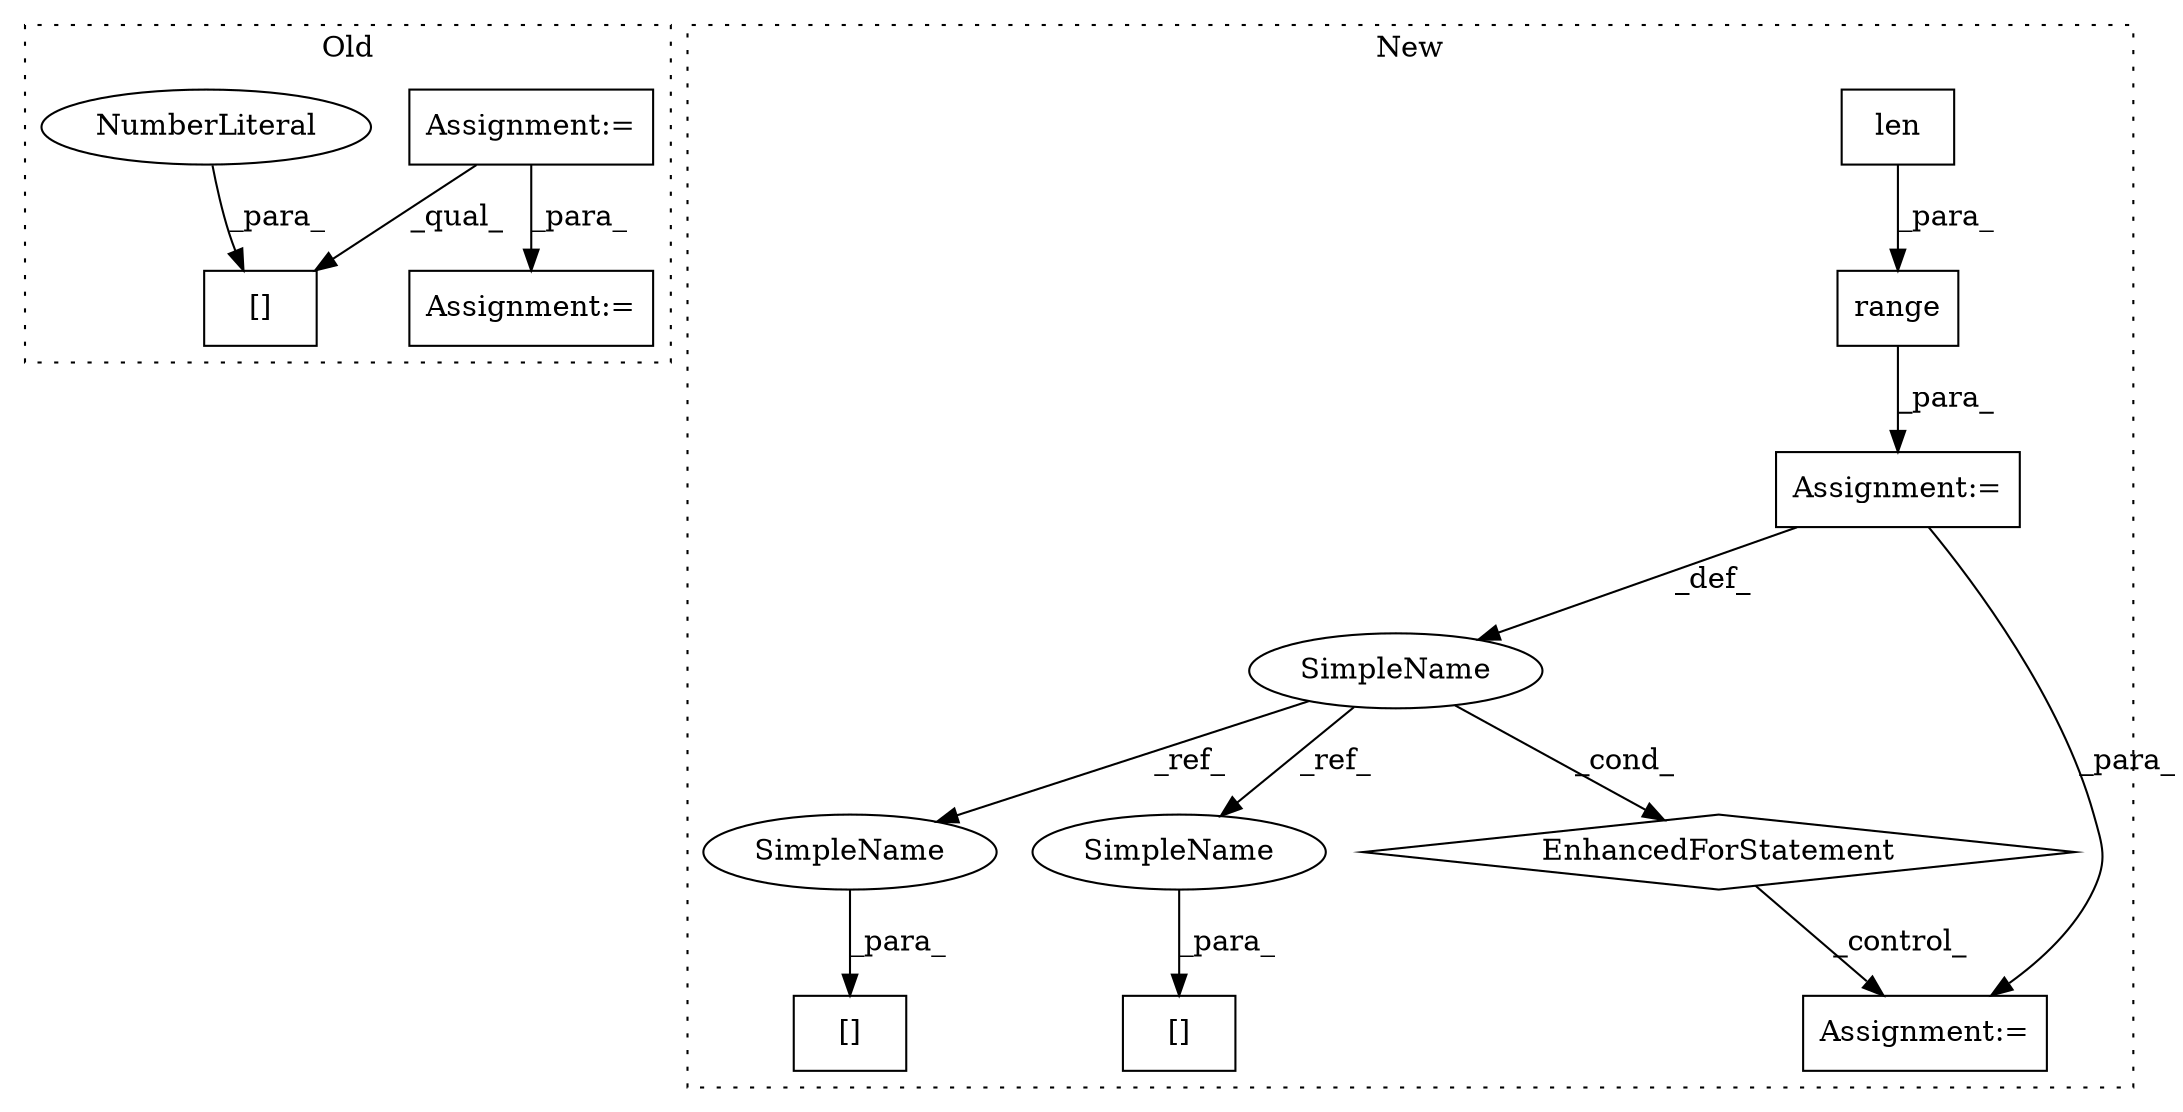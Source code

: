 digraph G {
subgraph cluster0 {
1 [label="[]" a="2" s="778,784" l="5,1" shape="box"];
10 [label="Assignment:=" a="7" s="548" l="9" shape="box"];
11 [label="Assignment:=" a="7" s="776" l="1" shape="box"];
12 [label="NumberLiteral" a="34" s="783" l="1" shape="ellipse"];
label = "Old";
style="dotted";
}
subgraph cluster1 {
2 [label="range" a="32" s="870,892" l="6,1" shape="box"];
3 [label="Assignment:=" a="7" s="809,893" l="53,2" shape="box"];
4 [label="EnhancedForStatement" a="70" s="809,893" l="53,2" shape="diamond"];
5 [label="[]" a="2" s="1038,1051" l="12,1" shape="box"];
6 [label="SimpleName" a="42" s="866" l="1" shape="ellipse"];
7 [label="Assignment:=" a="7" s="992" l="1" shape="box"];
8 [label="len" a="32" s="876,891" l="4,1" shape="box"];
9 [label="[]" a="2" s="935,948" l="12,1" shape="box"];
13 [label="SimpleName" a="42" s="1050" l="1" shape="ellipse"];
14 [label="SimpleName" a="42" s="947" l="1" shape="ellipse"];
label = "New";
style="dotted";
}
2 -> 3 [label="_para_"];
3 -> 7 [label="_para_"];
3 -> 6 [label="_def_"];
4 -> 7 [label="_control_"];
6 -> 13 [label="_ref_"];
6 -> 4 [label="_cond_"];
6 -> 14 [label="_ref_"];
8 -> 2 [label="_para_"];
10 -> 1 [label="_qual_"];
10 -> 11 [label="_para_"];
12 -> 1 [label="_para_"];
13 -> 5 [label="_para_"];
14 -> 9 [label="_para_"];
}